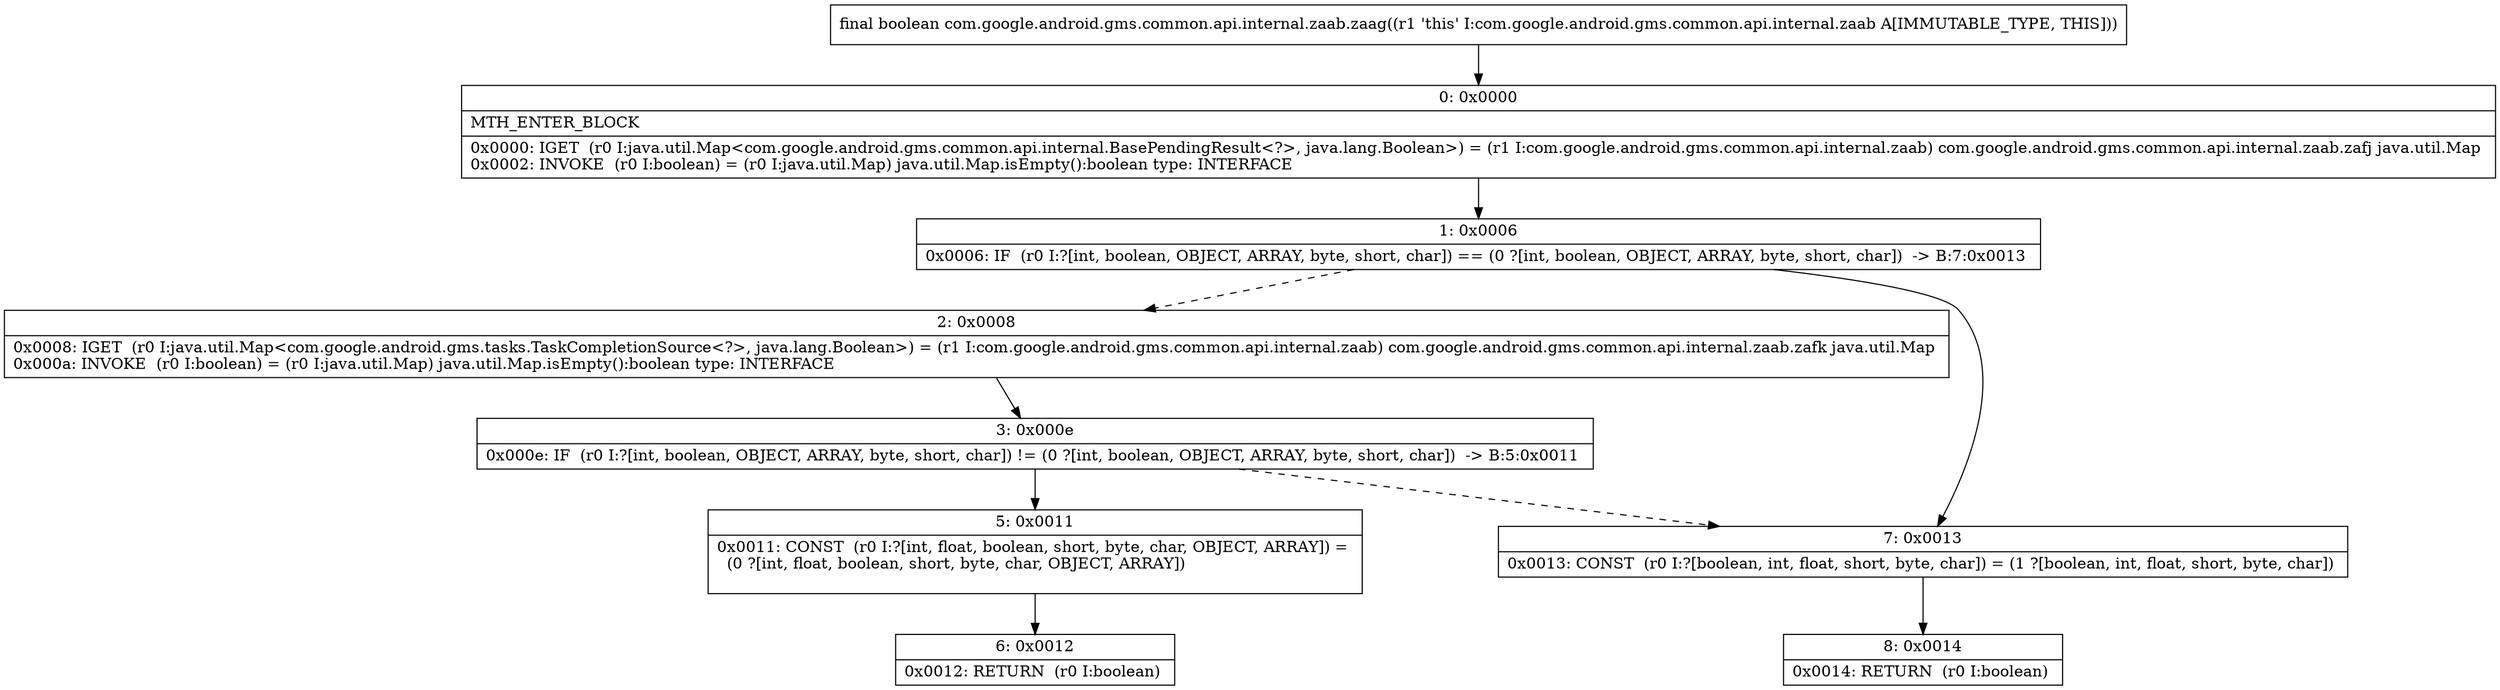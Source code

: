 digraph "CFG forcom.google.android.gms.common.api.internal.zaab.zaag()Z" {
Node_0 [shape=record,label="{0\:\ 0x0000|MTH_ENTER_BLOCK\l|0x0000: IGET  (r0 I:java.util.Map\<com.google.android.gms.common.api.internal.BasePendingResult\<?\>, java.lang.Boolean\>) = (r1 I:com.google.android.gms.common.api.internal.zaab) com.google.android.gms.common.api.internal.zaab.zafj java.util.Map \l0x0002: INVOKE  (r0 I:boolean) = (r0 I:java.util.Map) java.util.Map.isEmpty():boolean type: INTERFACE \l}"];
Node_1 [shape=record,label="{1\:\ 0x0006|0x0006: IF  (r0 I:?[int, boolean, OBJECT, ARRAY, byte, short, char]) == (0 ?[int, boolean, OBJECT, ARRAY, byte, short, char])  \-\> B:7:0x0013 \l}"];
Node_2 [shape=record,label="{2\:\ 0x0008|0x0008: IGET  (r0 I:java.util.Map\<com.google.android.gms.tasks.TaskCompletionSource\<?\>, java.lang.Boolean\>) = (r1 I:com.google.android.gms.common.api.internal.zaab) com.google.android.gms.common.api.internal.zaab.zafk java.util.Map \l0x000a: INVOKE  (r0 I:boolean) = (r0 I:java.util.Map) java.util.Map.isEmpty():boolean type: INTERFACE \l}"];
Node_3 [shape=record,label="{3\:\ 0x000e|0x000e: IF  (r0 I:?[int, boolean, OBJECT, ARRAY, byte, short, char]) != (0 ?[int, boolean, OBJECT, ARRAY, byte, short, char])  \-\> B:5:0x0011 \l}"];
Node_5 [shape=record,label="{5\:\ 0x0011|0x0011: CONST  (r0 I:?[int, float, boolean, short, byte, char, OBJECT, ARRAY]) = \l  (0 ?[int, float, boolean, short, byte, char, OBJECT, ARRAY])\l \l}"];
Node_6 [shape=record,label="{6\:\ 0x0012|0x0012: RETURN  (r0 I:boolean) \l}"];
Node_7 [shape=record,label="{7\:\ 0x0013|0x0013: CONST  (r0 I:?[boolean, int, float, short, byte, char]) = (1 ?[boolean, int, float, short, byte, char]) \l}"];
Node_8 [shape=record,label="{8\:\ 0x0014|0x0014: RETURN  (r0 I:boolean) \l}"];
MethodNode[shape=record,label="{final boolean com.google.android.gms.common.api.internal.zaab.zaag((r1 'this' I:com.google.android.gms.common.api.internal.zaab A[IMMUTABLE_TYPE, THIS])) }"];
MethodNode -> Node_0;
Node_0 -> Node_1;
Node_1 -> Node_2[style=dashed];
Node_1 -> Node_7;
Node_2 -> Node_3;
Node_3 -> Node_5;
Node_3 -> Node_7[style=dashed];
Node_5 -> Node_6;
Node_7 -> Node_8;
}


